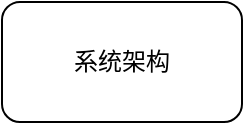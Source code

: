 <mxfile>
    <diagram id="d-bmqESFF2isHBAvMT5q" name="Page-1">
        <mxGraphModel dx="2620" dy="1160" grid="1" gridSize="10" guides="1" tooltips="1" connect="1" arrows="1" fold="1" page="1" pageScale="1" pageWidth="850" pageHeight="1100" math="0" shadow="0">
            <root>
                <mxCell id="0"/>
                <mxCell id="1" parent="0"/>
                <mxCell id="2" value="系统架构" style="rounded=1;whiteSpace=wrap;html=1;" vertex="1" parent="1">
                    <mxGeometry x="10" y="420" width="120" height="60" as="geometry"/>
                </mxCell>
            </root>
        </mxGraphModel>
    </diagram>
</mxfile>